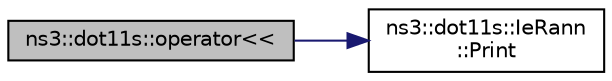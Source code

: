 digraph "ns3::dot11s::operator&lt;&lt;"
{
  edge [fontname="Helvetica",fontsize="10",labelfontname="Helvetica",labelfontsize="10"];
  node [fontname="Helvetica",fontsize="10",shape=record];
  rankdir="LR";
  Node1 [label="ns3::dot11s::operator\<\<",height=0.2,width=0.4,color="black", fillcolor="grey75", style="filled", fontcolor="black"];
  Node1 -> Node2 [color="midnightblue",fontsize="10",style="solid"];
  Node2 [label="ns3::dot11s::IeRann\l::Print",height=0.2,width=0.4,color="black", fillcolor="white", style="filled",URL="$d8/d82/classns3_1_1dot11s_1_1IeRann.html#aa5e2ddcfb08ef05c57c41fb1b73ed60d"];
}
